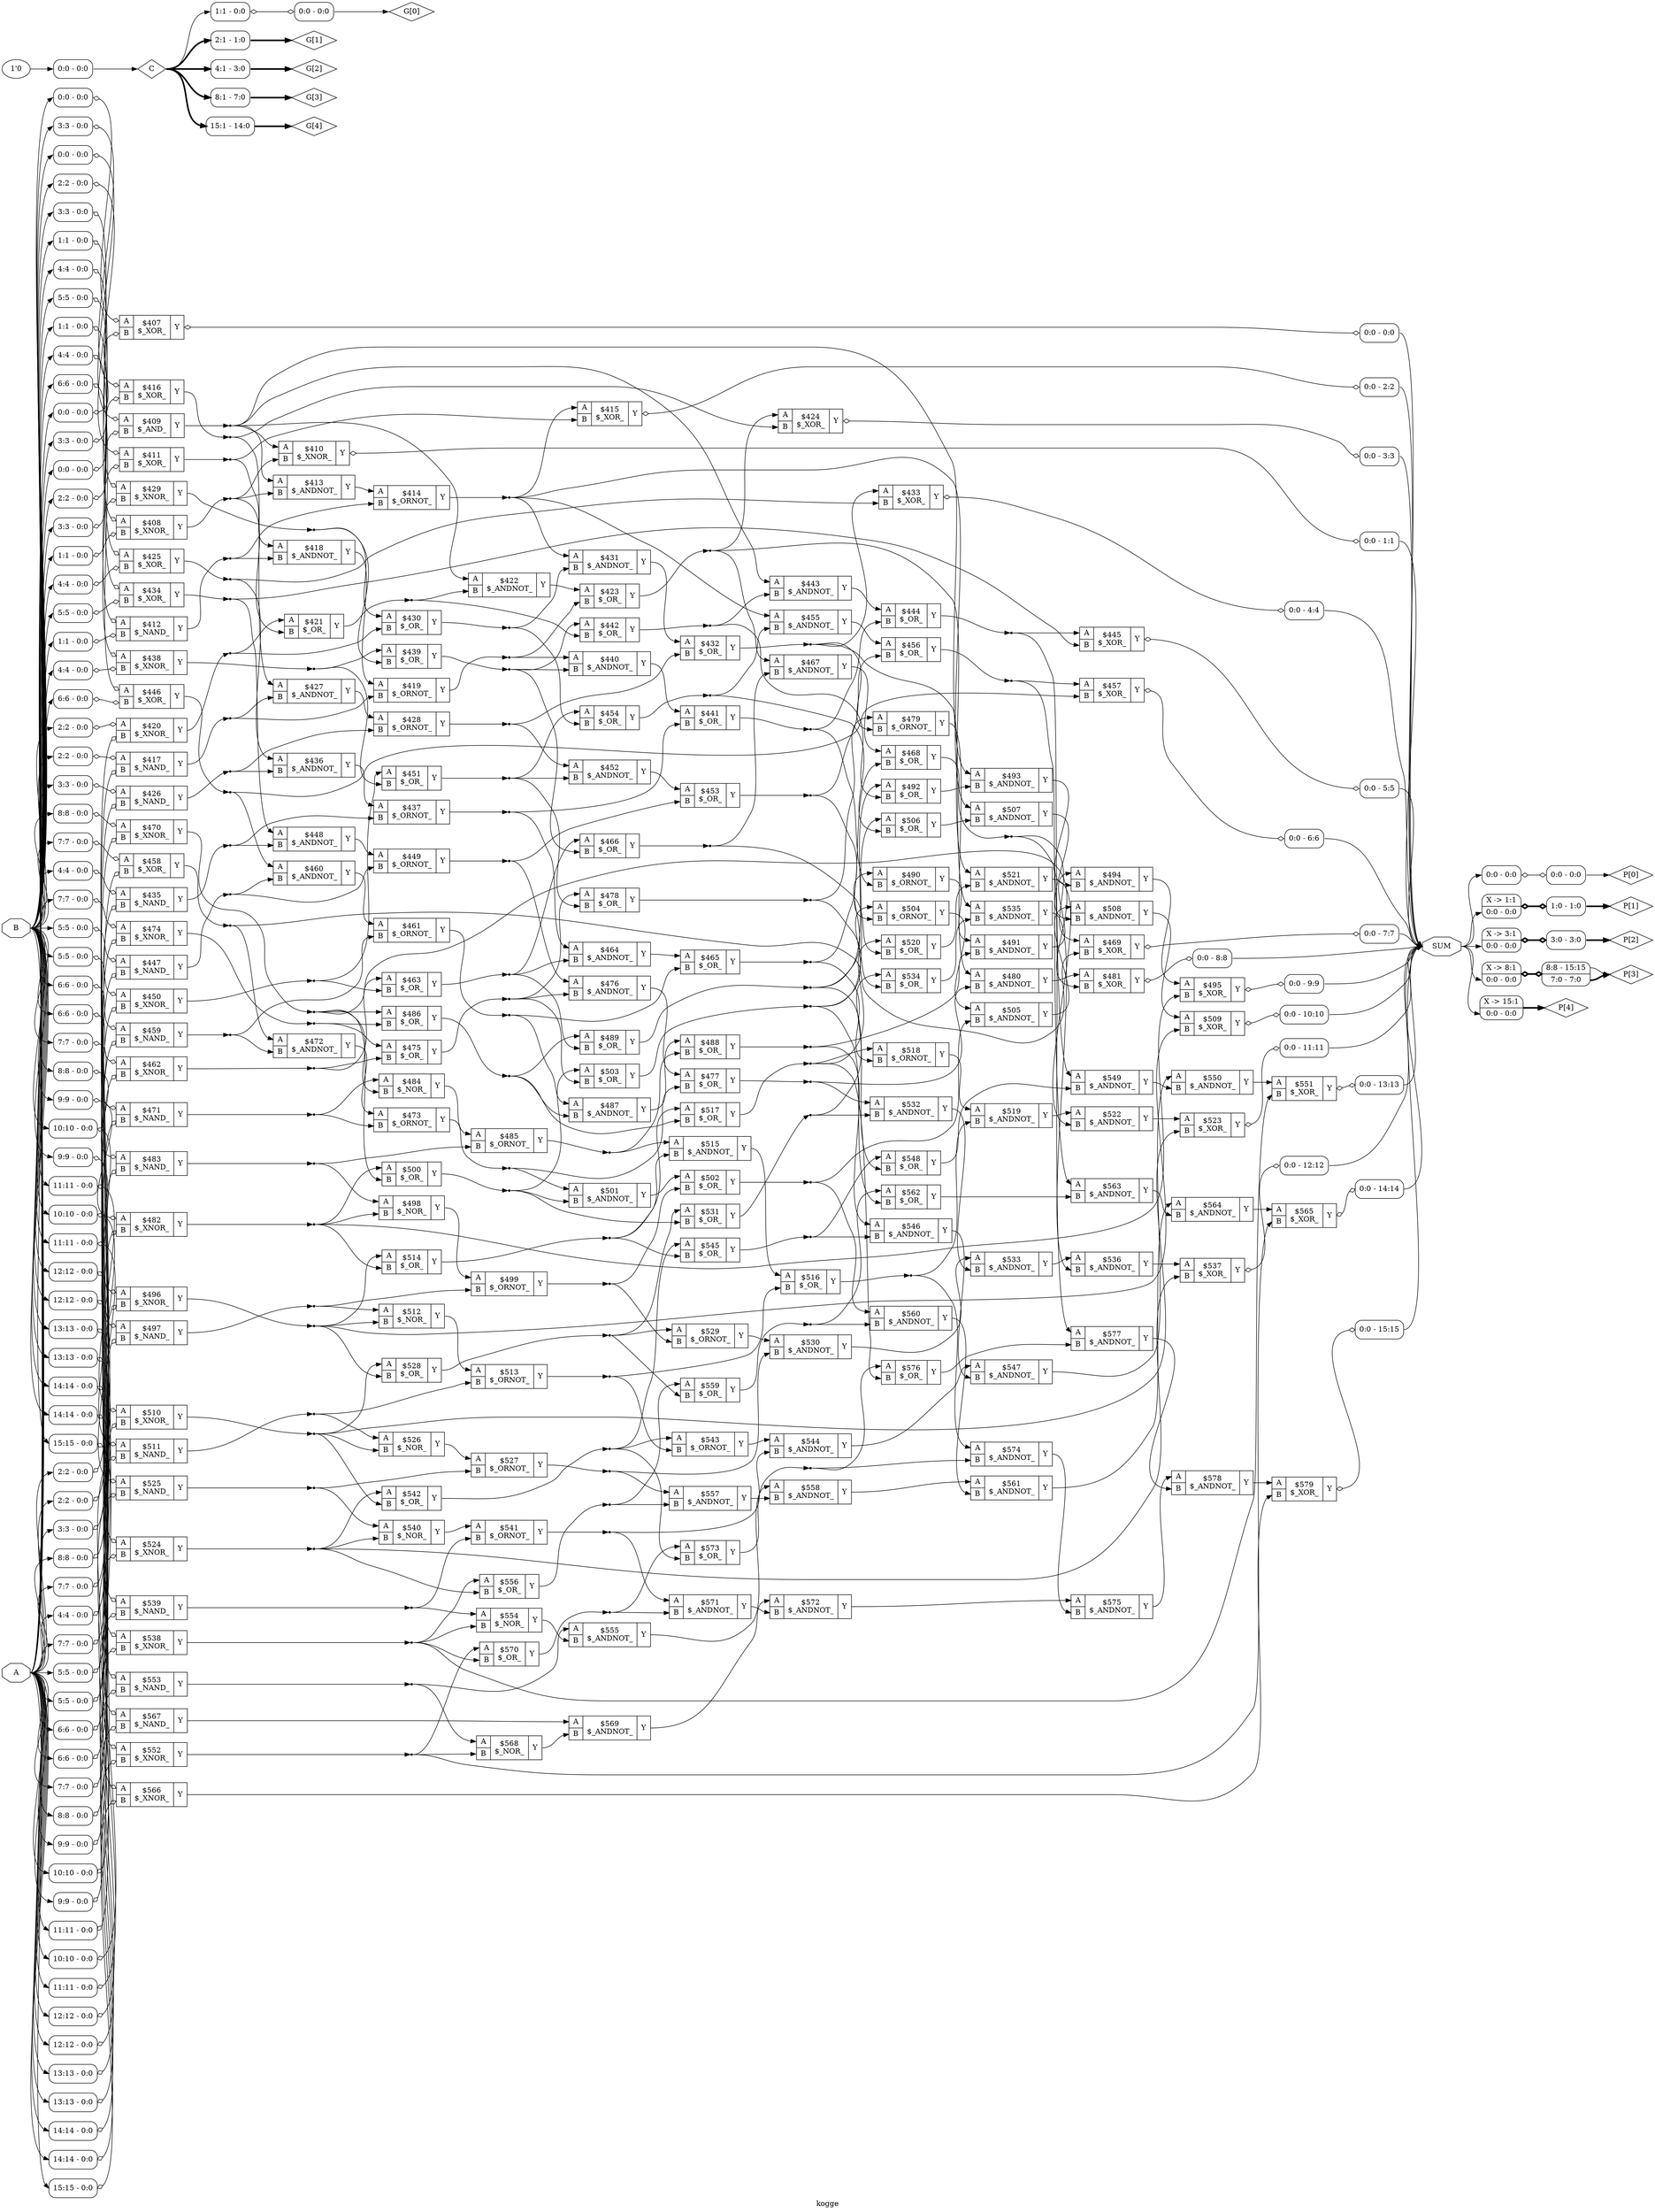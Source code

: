 digraph "kogge" {
label="kogge";
rankdir="LR";
remincross=true;
n158 [ shape=octagon, label="A", color="black", fontcolor="black" ];
n159 [ shape=octagon, label="B", color="black", fontcolor="black" ];
n160 [ shape=diamond, label="C", color="black", fontcolor="black" ];
n161 [ shape=diamond, label="G[0]", color="black", fontcolor="black" ];
n162 [ shape=diamond, label="G[1]", color="black", fontcolor="black" ];
n163 [ shape=diamond, label="G[2]", color="black", fontcolor="black" ];
n164 [ shape=diamond, label="G[3]", color="black", fontcolor="black" ];
n165 [ shape=diamond, label="G[4]", color="black", fontcolor="black" ];
n166 [ shape=diamond, label="P[0]", color="black", fontcolor="black" ];
n167 [ shape=diamond, label="P[1]", color="black", fontcolor="black" ];
n168 [ shape=diamond, label="P[2]", color="black", fontcolor="black" ];
n169 [ shape=diamond, label="P[3]", color="black", fontcolor="black" ];
n170 [ shape=diamond, label="P[4]", color="black", fontcolor="black" ];
n171 [ shape=octagon, label="SUM", color="black", fontcolor="black" ];
c173 [ shape=record, label="{{<p158> A|<p159> B}|$407\n$_XOR_|{<p172> Y}}",  ];
x0 [ shape=record, style=rounded, label="<s0> 0:0 - 0:0 ", color="black", fontcolor="black" ];
x0:e -> c173:p158:w [arrowhead=odiamond, arrowtail=odiamond, dir=both, color="black", fontcolor="black", label=""];
x1 [ shape=record, style=rounded, label="<s0> 0:0 - 0:0 ", color="black", fontcolor="black" ];
x1:e -> c173:p159:w [arrowhead=odiamond, arrowtail=odiamond, dir=both, color="black", fontcolor="black", label=""];
x2 [ shape=record, style=rounded, label="<s0> 0:0 - 0:0 ", color="black", fontcolor="black" ];
c173:p172:e -> x2:w [arrowhead=odiamond, arrowtail=odiamond, dir=both, color="black", fontcolor="black", label=""];
c174 [ shape=record, label="{{<p158> A|<p159> B}|$408\n$_XNOR_|{<p172> Y}}",  ];
x3 [ shape=record, style=rounded, label="<s0> 1:1 - 0:0 ", color="black", fontcolor="black" ];
x3:e -> c174:p158:w [arrowhead=odiamond, arrowtail=odiamond, dir=both, color="black", fontcolor="black", label=""];
x4 [ shape=record, style=rounded, label="<s0> 1:1 - 0:0 ", color="black", fontcolor="black" ];
x4:e -> c174:p159:w [arrowhead=odiamond, arrowtail=odiamond, dir=both, color="black", fontcolor="black", label=""];
c175 [ shape=record, label="{{<p158> A|<p159> B}|$409\n$_AND_|{<p172> Y}}",  ];
x5 [ shape=record, style=rounded, label="<s0> 0:0 - 0:0 ", color="black", fontcolor="black" ];
x5:e -> c175:p158:w [arrowhead=odiamond, arrowtail=odiamond, dir=both, color="black", fontcolor="black", label=""];
x6 [ shape=record, style=rounded, label="<s0> 0:0 - 0:0 ", color="black", fontcolor="black" ];
x6:e -> c175:p159:w [arrowhead=odiamond, arrowtail=odiamond, dir=both, color="black", fontcolor="black", label=""];
c176 [ shape=record, label="{{<p158> A|<p159> B}|$410\n$_XNOR_|{<p172> Y}}",  ];
x7 [ shape=record, style=rounded, label="<s0> 0:0 - 1:1 ", color="black", fontcolor="black" ];
c176:p172:e -> x7:w [arrowhead=odiamond, arrowtail=odiamond, dir=both, color="black", fontcolor="black", label=""];
c177 [ shape=record, label="{{<p158> A|<p159> B}|$411\n$_XOR_|{<p172> Y}}",  ];
x8 [ shape=record, style=rounded, label="<s0> 2:2 - 0:0 ", color="black", fontcolor="black" ];
x8:e -> c177:p158:w [arrowhead=odiamond, arrowtail=odiamond, dir=both, color="black", fontcolor="black", label=""];
x9 [ shape=record, style=rounded, label="<s0> 2:2 - 0:0 ", color="black", fontcolor="black" ];
x9:e -> c177:p159:w [arrowhead=odiamond, arrowtail=odiamond, dir=both, color="black", fontcolor="black", label=""];
c178 [ shape=record, label="{{<p158> A|<p159> B}|$412\n$_NAND_|{<p172> Y}}",  ];
x10 [ shape=record, style=rounded, label="<s0> 1:1 - 0:0 ", color="black", fontcolor="black" ];
x10:e -> c178:p158:w [arrowhead=odiamond, arrowtail=odiamond, dir=both, color="black", fontcolor="black", label=""];
x11 [ shape=record, style=rounded, label="<s0> 1:1 - 0:0 ", color="black", fontcolor="black" ];
x11:e -> c178:p159:w [arrowhead=odiamond, arrowtail=odiamond, dir=both, color="black", fontcolor="black", label=""];
c179 [ shape=record, label="{{<p158> A|<p159> B}|$413\n$_ANDNOT_|{<p172> Y}}",  ];
c180 [ shape=record, label="{{<p158> A|<p159> B}|$414\n$_ORNOT_|{<p172> Y}}",  ];
c181 [ shape=record, label="{{<p158> A|<p159> B}|$415\n$_XOR_|{<p172> Y}}",  ];
x12 [ shape=record, style=rounded, label="<s0> 0:0 - 2:2 ", color="black", fontcolor="black" ];
c181:p172:e -> x12:w [arrowhead=odiamond, arrowtail=odiamond, dir=both, color="black", fontcolor="black", label=""];
c182 [ shape=record, label="{{<p158> A|<p159> B}|$416\n$_XOR_|{<p172> Y}}",  ];
x13 [ shape=record, style=rounded, label="<s0> 3:3 - 0:0 ", color="black", fontcolor="black" ];
x13:e -> c182:p158:w [arrowhead=odiamond, arrowtail=odiamond, dir=both, color="black", fontcolor="black", label=""];
x14 [ shape=record, style=rounded, label="<s0> 3:3 - 0:0 ", color="black", fontcolor="black" ];
x14:e -> c182:p159:w [arrowhead=odiamond, arrowtail=odiamond, dir=both, color="black", fontcolor="black", label=""];
c183 [ shape=record, label="{{<p158> A|<p159> B}|$417\n$_NAND_|{<p172> Y}}",  ];
x15 [ shape=record, style=rounded, label="<s0> 2:2 - 0:0 ", color="black", fontcolor="black" ];
x15:e -> c183:p158:w [arrowhead=odiamond, arrowtail=odiamond, dir=both, color="black", fontcolor="black", label=""];
x16 [ shape=record, style=rounded, label="<s0> 2:2 - 0:0 ", color="black", fontcolor="black" ];
x16:e -> c183:p159:w [arrowhead=odiamond, arrowtail=odiamond, dir=both, color="black", fontcolor="black", label=""];
c184 [ shape=record, label="{{<p158> A|<p159> B}|$418\n$_ANDNOT_|{<p172> Y}}",  ];
c185 [ shape=record, label="{{<p158> A|<p159> B}|$419\n$_ORNOT_|{<p172> Y}}",  ];
c186 [ shape=record, label="{{<p158> A|<p159> B}|$420\n$_XNOR_|{<p172> Y}}",  ];
x17 [ shape=record, style=rounded, label="<s0> 2:2 - 0:0 ", color="black", fontcolor="black" ];
x17:e -> c186:p158:w [arrowhead=odiamond, arrowtail=odiamond, dir=both, color="black", fontcolor="black", label=""];
x18 [ shape=record, style=rounded, label="<s0> 2:2 - 0:0 ", color="black", fontcolor="black" ];
x18:e -> c186:p159:w [arrowhead=odiamond, arrowtail=odiamond, dir=both, color="black", fontcolor="black", label=""];
c187 [ shape=record, label="{{<p158> A|<p159> B}|$421\n$_OR_|{<p172> Y}}",  ];
c188 [ shape=record, label="{{<p158> A|<p159> B}|$422\n$_ANDNOT_|{<p172> Y}}",  ];
c189 [ shape=record, label="{{<p158> A|<p159> B}|$423\n$_OR_|{<p172> Y}}",  ];
c190 [ shape=record, label="{{<p158> A|<p159> B}|$424\n$_XOR_|{<p172> Y}}",  ];
x19 [ shape=record, style=rounded, label="<s0> 0:0 - 3:3 ", color="black", fontcolor="black" ];
c190:p172:e -> x19:w [arrowhead=odiamond, arrowtail=odiamond, dir=both, color="black", fontcolor="black", label=""];
c191 [ shape=record, label="{{<p158> A|<p159> B}|$425\n$_XOR_|{<p172> Y}}",  ];
x20 [ shape=record, style=rounded, label="<s0> 4:4 - 0:0 ", color="black", fontcolor="black" ];
x20:e -> c191:p158:w [arrowhead=odiamond, arrowtail=odiamond, dir=both, color="black", fontcolor="black", label=""];
x21 [ shape=record, style=rounded, label="<s0> 4:4 - 0:0 ", color="black", fontcolor="black" ];
x21:e -> c191:p159:w [arrowhead=odiamond, arrowtail=odiamond, dir=both, color="black", fontcolor="black", label=""];
c192 [ shape=record, label="{{<p158> A|<p159> B}|$426\n$_NAND_|{<p172> Y}}",  ];
x22 [ shape=record, style=rounded, label="<s0> 3:3 - 0:0 ", color="black", fontcolor="black" ];
x22:e -> c192:p158:w [arrowhead=odiamond, arrowtail=odiamond, dir=both, color="black", fontcolor="black", label=""];
x23 [ shape=record, style=rounded, label="<s0> 3:3 - 0:0 ", color="black", fontcolor="black" ];
x23:e -> c192:p159:w [arrowhead=odiamond, arrowtail=odiamond, dir=both, color="black", fontcolor="black", label=""];
c193 [ shape=record, label="{{<p158> A|<p159> B}|$427\n$_ANDNOT_|{<p172> Y}}",  ];
c194 [ shape=record, label="{{<p158> A|<p159> B}|$428\n$_ORNOT_|{<p172> Y}}",  ];
c195 [ shape=record, label="{{<p158> A|<p159> B}|$429\n$_XNOR_|{<p172> Y}}",  ];
x24 [ shape=record, style=rounded, label="<s0> 3:3 - 0:0 ", color="black", fontcolor="black" ];
x24:e -> c195:p158:w [arrowhead=odiamond, arrowtail=odiamond, dir=both, color="black", fontcolor="black", label=""];
x25 [ shape=record, style=rounded, label="<s0> 3:3 - 0:0 ", color="black", fontcolor="black" ];
x25:e -> c195:p159:w [arrowhead=odiamond, arrowtail=odiamond, dir=both, color="black", fontcolor="black", label=""];
c196 [ shape=record, label="{{<p158> A|<p159> B}|$430\n$_OR_|{<p172> Y}}",  ];
c197 [ shape=record, label="{{<p158> A|<p159> B}|$431\n$_ANDNOT_|{<p172> Y}}",  ];
c198 [ shape=record, label="{{<p158> A|<p159> B}|$432\n$_OR_|{<p172> Y}}",  ];
c199 [ shape=record, label="{{<p158> A|<p159> B}|$433\n$_XOR_|{<p172> Y}}",  ];
x26 [ shape=record, style=rounded, label="<s0> 0:0 - 4:4 ", color="black", fontcolor="black" ];
c199:p172:e -> x26:w [arrowhead=odiamond, arrowtail=odiamond, dir=both, color="black", fontcolor="black", label=""];
c200 [ shape=record, label="{{<p158> A|<p159> B}|$434\n$_XOR_|{<p172> Y}}",  ];
x27 [ shape=record, style=rounded, label="<s0> 5:5 - 0:0 ", color="black", fontcolor="black" ];
x27:e -> c200:p158:w [arrowhead=odiamond, arrowtail=odiamond, dir=both, color="black", fontcolor="black", label=""];
x28 [ shape=record, style=rounded, label="<s0> 5:5 - 0:0 ", color="black", fontcolor="black" ];
x28:e -> c200:p159:w [arrowhead=odiamond, arrowtail=odiamond, dir=both, color="black", fontcolor="black", label=""];
c201 [ shape=record, label="{{<p158> A|<p159> B}|$435\n$_NAND_|{<p172> Y}}",  ];
x29 [ shape=record, style=rounded, label="<s0> 4:4 - 0:0 ", color="black", fontcolor="black" ];
x29:e -> c201:p158:w [arrowhead=odiamond, arrowtail=odiamond, dir=both, color="black", fontcolor="black", label=""];
x30 [ shape=record, style=rounded, label="<s0> 4:4 - 0:0 ", color="black", fontcolor="black" ];
x30:e -> c201:p159:w [arrowhead=odiamond, arrowtail=odiamond, dir=both, color="black", fontcolor="black", label=""];
c202 [ shape=record, label="{{<p158> A|<p159> B}|$436\n$_ANDNOT_|{<p172> Y}}",  ];
c203 [ shape=record, label="{{<p158> A|<p159> B}|$437\n$_ORNOT_|{<p172> Y}}",  ];
c204 [ shape=record, label="{{<p158> A|<p159> B}|$438\n$_XNOR_|{<p172> Y}}",  ];
x31 [ shape=record, style=rounded, label="<s0> 4:4 - 0:0 ", color="black", fontcolor="black" ];
x31:e -> c204:p158:w [arrowhead=odiamond, arrowtail=odiamond, dir=both, color="black", fontcolor="black", label=""];
x32 [ shape=record, style=rounded, label="<s0> 4:4 - 0:0 ", color="black", fontcolor="black" ];
x32:e -> c204:p159:w [arrowhead=odiamond, arrowtail=odiamond, dir=both, color="black", fontcolor="black", label=""];
c205 [ shape=record, label="{{<p158> A|<p159> B}|$439\n$_OR_|{<p172> Y}}",  ];
c206 [ shape=record, label="{{<p158> A|<p159> B}|$440\n$_ANDNOT_|{<p172> Y}}",  ];
c207 [ shape=record, label="{{<p158> A|<p159> B}|$441\n$_OR_|{<p172> Y}}",  ];
c208 [ shape=record, label="{{<p158> A|<p159> B}|$442\n$_OR_|{<p172> Y}}",  ];
c209 [ shape=record, label="{{<p158> A|<p159> B}|$443\n$_ANDNOT_|{<p172> Y}}",  ];
c210 [ shape=record, label="{{<p158> A|<p159> B}|$444\n$_OR_|{<p172> Y}}",  ];
c211 [ shape=record, label="{{<p158> A|<p159> B}|$445\n$_XOR_|{<p172> Y}}",  ];
x33 [ shape=record, style=rounded, label="<s0> 0:0 - 5:5 ", color="black", fontcolor="black" ];
c211:p172:e -> x33:w [arrowhead=odiamond, arrowtail=odiamond, dir=both, color="black", fontcolor="black", label=""];
c212 [ shape=record, label="{{<p158> A|<p159> B}|$446\n$_XOR_|{<p172> Y}}",  ];
x34 [ shape=record, style=rounded, label="<s0> 6:6 - 0:0 ", color="black", fontcolor="black" ];
x34:e -> c212:p158:w [arrowhead=odiamond, arrowtail=odiamond, dir=both, color="black", fontcolor="black", label=""];
x35 [ shape=record, style=rounded, label="<s0> 6:6 - 0:0 ", color="black", fontcolor="black" ];
x35:e -> c212:p159:w [arrowhead=odiamond, arrowtail=odiamond, dir=both, color="black", fontcolor="black", label=""];
c213 [ shape=record, label="{{<p158> A|<p159> B}|$447\n$_NAND_|{<p172> Y}}",  ];
x36 [ shape=record, style=rounded, label="<s0> 5:5 - 0:0 ", color="black", fontcolor="black" ];
x36:e -> c213:p158:w [arrowhead=odiamond, arrowtail=odiamond, dir=both, color="black", fontcolor="black", label=""];
x37 [ shape=record, style=rounded, label="<s0> 5:5 - 0:0 ", color="black", fontcolor="black" ];
x37:e -> c213:p159:w [arrowhead=odiamond, arrowtail=odiamond, dir=both, color="black", fontcolor="black", label=""];
c214 [ shape=record, label="{{<p158> A|<p159> B}|$448\n$_ANDNOT_|{<p172> Y}}",  ];
c215 [ shape=record, label="{{<p158> A|<p159> B}|$449\n$_ORNOT_|{<p172> Y}}",  ];
c216 [ shape=record, label="{{<p158> A|<p159> B}|$450\n$_XNOR_|{<p172> Y}}",  ];
x38 [ shape=record, style=rounded, label="<s0> 5:5 - 0:0 ", color="black", fontcolor="black" ];
x38:e -> c216:p158:w [arrowhead=odiamond, arrowtail=odiamond, dir=both, color="black", fontcolor="black", label=""];
x39 [ shape=record, style=rounded, label="<s0> 5:5 - 0:0 ", color="black", fontcolor="black" ];
x39:e -> c216:p159:w [arrowhead=odiamond, arrowtail=odiamond, dir=both, color="black", fontcolor="black", label=""];
c217 [ shape=record, label="{{<p158> A|<p159> B}|$451\n$_OR_|{<p172> Y}}",  ];
c218 [ shape=record, label="{{<p158> A|<p159> B}|$452\n$_ANDNOT_|{<p172> Y}}",  ];
c219 [ shape=record, label="{{<p158> A|<p159> B}|$453\n$_OR_|{<p172> Y}}",  ];
c220 [ shape=record, label="{{<p158> A|<p159> B}|$454\n$_OR_|{<p172> Y}}",  ];
c221 [ shape=record, label="{{<p158> A|<p159> B}|$455\n$_ANDNOT_|{<p172> Y}}",  ];
c222 [ shape=record, label="{{<p158> A|<p159> B}|$456\n$_OR_|{<p172> Y}}",  ];
c223 [ shape=record, label="{{<p158> A|<p159> B}|$457\n$_XOR_|{<p172> Y}}",  ];
x40 [ shape=record, style=rounded, label="<s0> 0:0 - 6:6 ", color="black", fontcolor="black" ];
c223:p172:e -> x40:w [arrowhead=odiamond, arrowtail=odiamond, dir=both, color="black", fontcolor="black", label=""];
c224 [ shape=record, label="{{<p158> A|<p159> B}|$458\n$_XOR_|{<p172> Y}}",  ];
x41 [ shape=record, style=rounded, label="<s0> 7:7 - 0:0 ", color="black", fontcolor="black" ];
x41:e -> c224:p158:w [arrowhead=odiamond, arrowtail=odiamond, dir=both, color="black", fontcolor="black", label=""];
x42 [ shape=record, style=rounded, label="<s0> 7:7 - 0:0 ", color="black", fontcolor="black" ];
x42:e -> c224:p159:w [arrowhead=odiamond, arrowtail=odiamond, dir=both, color="black", fontcolor="black", label=""];
c225 [ shape=record, label="{{<p158> A|<p159> B}|$459\n$_NAND_|{<p172> Y}}",  ];
x43 [ shape=record, style=rounded, label="<s0> 6:6 - 0:0 ", color="black", fontcolor="black" ];
x43:e -> c225:p158:w [arrowhead=odiamond, arrowtail=odiamond, dir=both, color="black", fontcolor="black", label=""];
x44 [ shape=record, style=rounded, label="<s0> 6:6 - 0:0 ", color="black", fontcolor="black" ];
x44:e -> c225:p159:w [arrowhead=odiamond, arrowtail=odiamond, dir=both, color="black", fontcolor="black", label=""];
c226 [ shape=record, label="{{<p158> A|<p159> B}|$460\n$_ANDNOT_|{<p172> Y}}",  ];
c227 [ shape=record, label="{{<p158> A|<p159> B}|$461\n$_ORNOT_|{<p172> Y}}",  ];
c228 [ shape=record, label="{{<p158> A|<p159> B}|$462\n$_XNOR_|{<p172> Y}}",  ];
x45 [ shape=record, style=rounded, label="<s0> 6:6 - 0:0 ", color="black", fontcolor="black" ];
x45:e -> c228:p158:w [arrowhead=odiamond, arrowtail=odiamond, dir=both, color="black", fontcolor="black", label=""];
x46 [ shape=record, style=rounded, label="<s0> 6:6 - 0:0 ", color="black", fontcolor="black" ];
x46:e -> c228:p159:w [arrowhead=odiamond, arrowtail=odiamond, dir=both, color="black", fontcolor="black", label=""];
c229 [ shape=record, label="{{<p158> A|<p159> B}|$463\n$_OR_|{<p172> Y}}",  ];
c230 [ shape=record, label="{{<p158> A|<p159> B}|$464\n$_ANDNOT_|{<p172> Y}}",  ];
c231 [ shape=record, label="{{<p158> A|<p159> B}|$465\n$_OR_|{<p172> Y}}",  ];
c232 [ shape=record, label="{{<p158> A|<p159> B}|$466\n$_OR_|{<p172> Y}}",  ];
c233 [ shape=record, label="{{<p158> A|<p159> B}|$467\n$_ANDNOT_|{<p172> Y}}",  ];
c234 [ shape=record, label="{{<p158> A|<p159> B}|$468\n$_OR_|{<p172> Y}}",  ];
c235 [ shape=record, label="{{<p158> A|<p159> B}|$469\n$_XOR_|{<p172> Y}}",  ];
x47 [ shape=record, style=rounded, label="<s0> 0:0 - 7:7 ", color="black", fontcolor="black" ];
c235:p172:e -> x47:w [arrowhead=odiamond, arrowtail=odiamond, dir=both, color="black", fontcolor="black", label=""];
c236 [ shape=record, label="{{<p158> A|<p159> B}|$470\n$_XNOR_|{<p172> Y}}",  ];
x48 [ shape=record, style=rounded, label="<s0> 8:8 - 0:0 ", color="black", fontcolor="black" ];
x48:e -> c236:p158:w [arrowhead=odiamond, arrowtail=odiamond, dir=both, color="black", fontcolor="black", label=""];
x49 [ shape=record, style=rounded, label="<s0> 8:8 - 0:0 ", color="black", fontcolor="black" ];
x49:e -> c236:p159:w [arrowhead=odiamond, arrowtail=odiamond, dir=both, color="black", fontcolor="black", label=""];
c237 [ shape=record, label="{{<p158> A|<p159> B}|$471\n$_NAND_|{<p172> Y}}",  ];
x50 [ shape=record, style=rounded, label="<s0> 7:7 - 0:0 ", color="black", fontcolor="black" ];
x50:e -> c237:p158:w [arrowhead=odiamond, arrowtail=odiamond, dir=both, color="black", fontcolor="black", label=""];
x51 [ shape=record, style=rounded, label="<s0> 7:7 - 0:0 ", color="black", fontcolor="black" ];
x51:e -> c237:p159:w [arrowhead=odiamond, arrowtail=odiamond, dir=both, color="black", fontcolor="black", label=""];
c238 [ shape=record, label="{{<p158> A|<p159> B}|$472\n$_ANDNOT_|{<p172> Y}}",  ];
c239 [ shape=record, label="{{<p158> A|<p159> B}|$473\n$_ORNOT_|{<p172> Y}}",  ];
c240 [ shape=record, label="{{<p158> A|<p159> B}|$474\n$_XNOR_|{<p172> Y}}",  ];
x52 [ shape=record, style=rounded, label="<s0> 7:7 - 0:0 ", color="black", fontcolor="black" ];
x52:e -> c240:p158:w [arrowhead=odiamond, arrowtail=odiamond, dir=both, color="black", fontcolor="black", label=""];
x53 [ shape=record, style=rounded, label="<s0> 7:7 - 0:0 ", color="black", fontcolor="black" ];
x53:e -> c240:p159:w [arrowhead=odiamond, arrowtail=odiamond, dir=both, color="black", fontcolor="black", label=""];
c241 [ shape=record, label="{{<p158> A|<p159> B}|$475\n$_OR_|{<p172> Y}}",  ];
c242 [ shape=record, label="{{<p158> A|<p159> B}|$476\n$_ANDNOT_|{<p172> Y}}",  ];
c243 [ shape=record, label="{{<p158> A|<p159> B}|$477\n$_OR_|{<p172> Y}}",  ];
c244 [ shape=record, label="{{<p158> A|<p159> B}|$478\n$_OR_|{<p172> Y}}",  ];
c245 [ shape=record, label="{{<p158> A|<p159> B}|$479\n$_ORNOT_|{<p172> Y}}",  ];
c246 [ shape=record, label="{{<p158> A|<p159> B}|$480\n$_ANDNOT_|{<p172> Y}}",  ];
c247 [ shape=record, label="{{<p158> A|<p159> B}|$481\n$_XOR_|{<p172> Y}}",  ];
x54 [ shape=record, style=rounded, label="<s0> 0:0 - 8:8 ", color="black", fontcolor="black" ];
c247:p172:e -> x54:w [arrowhead=odiamond, arrowtail=odiamond, dir=both, color="black", fontcolor="black", label=""];
c248 [ shape=record, label="{{<p158> A|<p159> B}|$482\n$_XNOR_|{<p172> Y}}",  ];
x55 [ shape=record, style=rounded, label="<s0> 9:9 - 0:0 ", color="black", fontcolor="black" ];
x55:e -> c248:p158:w [arrowhead=odiamond, arrowtail=odiamond, dir=both, color="black", fontcolor="black", label=""];
x56 [ shape=record, style=rounded, label="<s0> 9:9 - 0:0 ", color="black", fontcolor="black" ];
x56:e -> c248:p159:w [arrowhead=odiamond, arrowtail=odiamond, dir=both, color="black", fontcolor="black", label=""];
c249 [ shape=record, label="{{<p158> A|<p159> B}|$483\n$_NAND_|{<p172> Y}}",  ];
x57 [ shape=record, style=rounded, label="<s0> 8:8 - 0:0 ", color="black", fontcolor="black" ];
x57:e -> c249:p158:w [arrowhead=odiamond, arrowtail=odiamond, dir=both, color="black", fontcolor="black", label=""];
x58 [ shape=record, style=rounded, label="<s0> 8:8 - 0:0 ", color="black", fontcolor="black" ];
x58:e -> c249:p159:w [arrowhead=odiamond, arrowtail=odiamond, dir=both, color="black", fontcolor="black", label=""];
c250 [ shape=record, label="{{<p158> A|<p159> B}|$484\n$_NOR_|{<p172> Y}}",  ];
c251 [ shape=record, label="{{<p158> A|<p159> B}|$485\n$_ORNOT_|{<p172> Y}}",  ];
c252 [ shape=record, label="{{<p158> A|<p159> B}|$486\n$_OR_|{<p172> Y}}",  ];
c253 [ shape=record, label="{{<p158> A|<p159> B}|$487\n$_ANDNOT_|{<p172> Y}}",  ];
c254 [ shape=record, label="{{<p158> A|<p159> B}|$488\n$_OR_|{<p172> Y}}",  ];
c255 [ shape=record, label="{{<p158> A|<p159> B}|$489\n$_OR_|{<p172> Y}}",  ];
c256 [ shape=record, label="{{<p158> A|<p159> B}|$490\n$_ORNOT_|{<p172> Y}}",  ];
c257 [ shape=record, label="{{<p158> A|<p159> B}|$491\n$_ANDNOT_|{<p172> Y}}",  ];
c258 [ shape=record, label="{{<p158> A|<p159> B}|$492\n$_OR_|{<p172> Y}}",  ];
c259 [ shape=record, label="{{<p158> A|<p159> B}|$493\n$_ANDNOT_|{<p172> Y}}",  ];
c260 [ shape=record, label="{{<p158> A|<p159> B}|$494\n$_ANDNOT_|{<p172> Y}}",  ];
c261 [ shape=record, label="{{<p158> A|<p159> B}|$495\n$_XOR_|{<p172> Y}}",  ];
x59 [ shape=record, style=rounded, label="<s0> 0:0 - 9:9 ", color="black", fontcolor="black" ];
c261:p172:e -> x59:w [arrowhead=odiamond, arrowtail=odiamond, dir=both, color="black", fontcolor="black", label=""];
c262 [ shape=record, label="{{<p158> A|<p159> B}|$496\n$_XNOR_|{<p172> Y}}",  ];
x60 [ shape=record, style=rounded, label="<s0> 10:10 - 0:0 ", color="black", fontcolor="black" ];
x60:e -> c262:p158:w [arrowhead=odiamond, arrowtail=odiamond, dir=both, color="black", fontcolor="black", label=""];
x61 [ shape=record, style=rounded, label="<s0> 10:10 - 0:0 ", color="black", fontcolor="black" ];
x61:e -> c262:p159:w [arrowhead=odiamond, arrowtail=odiamond, dir=both, color="black", fontcolor="black", label=""];
c263 [ shape=record, label="{{<p158> A|<p159> B}|$497\n$_NAND_|{<p172> Y}}",  ];
x62 [ shape=record, style=rounded, label="<s0> 9:9 - 0:0 ", color="black", fontcolor="black" ];
x62:e -> c263:p158:w [arrowhead=odiamond, arrowtail=odiamond, dir=both, color="black", fontcolor="black", label=""];
x63 [ shape=record, style=rounded, label="<s0> 9:9 - 0:0 ", color="black", fontcolor="black" ];
x63:e -> c263:p159:w [arrowhead=odiamond, arrowtail=odiamond, dir=both, color="black", fontcolor="black", label=""];
c264 [ shape=record, label="{{<p158> A|<p159> B}|$498\n$_NOR_|{<p172> Y}}",  ];
c265 [ shape=record, label="{{<p158> A|<p159> B}|$499\n$_ORNOT_|{<p172> Y}}",  ];
c266 [ shape=record, label="{{<p158> A|<p159> B}|$500\n$_OR_|{<p172> Y}}",  ];
c267 [ shape=record, label="{{<p158> A|<p159> B}|$501\n$_ANDNOT_|{<p172> Y}}",  ];
c268 [ shape=record, label="{{<p158> A|<p159> B}|$502\n$_OR_|{<p172> Y}}",  ];
c269 [ shape=record, label="{{<p158> A|<p159> B}|$503\n$_OR_|{<p172> Y}}",  ];
c270 [ shape=record, label="{{<p158> A|<p159> B}|$504\n$_ORNOT_|{<p172> Y}}",  ];
c271 [ shape=record, label="{{<p158> A|<p159> B}|$505\n$_ANDNOT_|{<p172> Y}}",  ];
c272 [ shape=record, label="{{<p158> A|<p159> B}|$506\n$_OR_|{<p172> Y}}",  ];
c273 [ shape=record, label="{{<p158> A|<p159> B}|$507\n$_ANDNOT_|{<p172> Y}}",  ];
c274 [ shape=record, label="{{<p158> A|<p159> B}|$508\n$_ANDNOT_|{<p172> Y}}",  ];
c275 [ shape=record, label="{{<p158> A|<p159> B}|$509\n$_XOR_|{<p172> Y}}",  ];
x64 [ shape=record, style=rounded, label="<s0> 0:0 - 10:10 ", color="black", fontcolor="black" ];
c275:p172:e -> x64:w [arrowhead=odiamond, arrowtail=odiamond, dir=both, color="black", fontcolor="black", label=""];
c276 [ shape=record, label="{{<p158> A|<p159> B}|$510\n$_XNOR_|{<p172> Y}}",  ];
x65 [ shape=record, style=rounded, label="<s0> 11:11 - 0:0 ", color="black", fontcolor="black" ];
x65:e -> c276:p158:w [arrowhead=odiamond, arrowtail=odiamond, dir=both, color="black", fontcolor="black", label=""];
x66 [ shape=record, style=rounded, label="<s0> 11:11 - 0:0 ", color="black", fontcolor="black" ];
x66:e -> c276:p159:w [arrowhead=odiamond, arrowtail=odiamond, dir=both, color="black", fontcolor="black", label=""];
c277 [ shape=record, label="{{<p158> A|<p159> B}|$511\n$_NAND_|{<p172> Y}}",  ];
x67 [ shape=record, style=rounded, label="<s0> 10:10 - 0:0 ", color="black", fontcolor="black" ];
x67:e -> c277:p158:w [arrowhead=odiamond, arrowtail=odiamond, dir=both, color="black", fontcolor="black", label=""];
x68 [ shape=record, style=rounded, label="<s0> 10:10 - 0:0 ", color="black", fontcolor="black" ];
x68:e -> c277:p159:w [arrowhead=odiamond, arrowtail=odiamond, dir=both, color="black", fontcolor="black", label=""];
c278 [ shape=record, label="{{<p158> A|<p159> B}|$512\n$_NOR_|{<p172> Y}}",  ];
c279 [ shape=record, label="{{<p158> A|<p159> B}|$513\n$_ORNOT_|{<p172> Y}}",  ];
c280 [ shape=record, label="{{<p158> A|<p159> B}|$514\n$_OR_|{<p172> Y}}",  ];
c281 [ shape=record, label="{{<p158> A|<p159> B}|$515\n$_ANDNOT_|{<p172> Y}}",  ];
c282 [ shape=record, label="{{<p158> A|<p159> B}|$516\n$_OR_|{<p172> Y}}",  ];
c283 [ shape=record, label="{{<p158> A|<p159> B}|$517\n$_OR_|{<p172> Y}}",  ];
c284 [ shape=record, label="{{<p158> A|<p159> B}|$518\n$_ORNOT_|{<p172> Y}}",  ];
c285 [ shape=record, label="{{<p158> A|<p159> B}|$519\n$_ANDNOT_|{<p172> Y}}",  ];
c286 [ shape=record, label="{{<p158> A|<p159> B}|$520\n$_OR_|{<p172> Y}}",  ];
c287 [ shape=record, label="{{<p158> A|<p159> B}|$521\n$_ANDNOT_|{<p172> Y}}",  ];
c288 [ shape=record, label="{{<p158> A|<p159> B}|$522\n$_ANDNOT_|{<p172> Y}}",  ];
c289 [ shape=record, label="{{<p158> A|<p159> B}|$523\n$_XOR_|{<p172> Y}}",  ];
x69 [ shape=record, style=rounded, label="<s0> 0:0 - 11:11 ", color="black", fontcolor="black" ];
c289:p172:e -> x69:w [arrowhead=odiamond, arrowtail=odiamond, dir=both, color="black", fontcolor="black", label=""];
c290 [ shape=record, label="{{<p158> A|<p159> B}|$524\n$_XNOR_|{<p172> Y}}",  ];
x70 [ shape=record, style=rounded, label="<s0> 12:12 - 0:0 ", color="black", fontcolor="black" ];
x70:e -> c290:p158:w [arrowhead=odiamond, arrowtail=odiamond, dir=both, color="black", fontcolor="black", label=""];
x71 [ shape=record, style=rounded, label="<s0> 12:12 - 0:0 ", color="black", fontcolor="black" ];
x71:e -> c290:p159:w [arrowhead=odiamond, arrowtail=odiamond, dir=both, color="black", fontcolor="black", label=""];
c291 [ shape=record, label="{{<p158> A|<p159> B}|$525\n$_NAND_|{<p172> Y}}",  ];
x72 [ shape=record, style=rounded, label="<s0> 11:11 - 0:0 ", color="black", fontcolor="black" ];
x72:e -> c291:p158:w [arrowhead=odiamond, arrowtail=odiamond, dir=both, color="black", fontcolor="black", label=""];
x73 [ shape=record, style=rounded, label="<s0> 11:11 - 0:0 ", color="black", fontcolor="black" ];
x73:e -> c291:p159:w [arrowhead=odiamond, arrowtail=odiamond, dir=both, color="black", fontcolor="black", label=""];
c292 [ shape=record, label="{{<p158> A|<p159> B}|$526\n$_NOR_|{<p172> Y}}",  ];
c293 [ shape=record, label="{{<p158> A|<p159> B}|$527\n$_ORNOT_|{<p172> Y}}",  ];
c294 [ shape=record, label="{{<p158> A|<p159> B}|$528\n$_OR_|{<p172> Y}}",  ];
c295 [ shape=record, label="{{<p158> A|<p159> B}|$529\n$_ORNOT_|{<p172> Y}}",  ];
c296 [ shape=record, label="{{<p158> A|<p159> B}|$530\n$_ANDNOT_|{<p172> Y}}",  ];
c297 [ shape=record, label="{{<p158> A|<p159> B}|$531\n$_OR_|{<p172> Y}}",  ];
c298 [ shape=record, label="{{<p158> A|<p159> B}|$532\n$_ANDNOT_|{<p172> Y}}",  ];
c299 [ shape=record, label="{{<p158> A|<p159> B}|$533\n$_ANDNOT_|{<p172> Y}}",  ];
c300 [ shape=record, label="{{<p158> A|<p159> B}|$534\n$_OR_|{<p172> Y}}",  ];
c301 [ shape=record, label="{{<p158> A|<p159> B}|$535\n$_ANDNOT_|{<p172> Y}}",  ];
c302 [ shape=record, label="{{<p158> A|<p159> B}|$536\n$_ANDNOT_|{<p172> Y}}",  ];
c303 [ shape=record, label="{{<p158> A|<p159> B}|$537\n$_XOR_|{<p172> Y}}",  ];
x74 [ shape=record, style=rounded, label="<s0> 0:0 - 12:12 ", color="black", fontcolor="black" ];
c303:p172:e -> x74:w [arrowhead=odiamond, arrowtail=odiamond, dir=both, color="black", fontcolor="black", label=""];
c304 [ shape=record, label="{{<p158> A|<p159> B}|$538\n$_XNOR_|{<p172> Y}}",  ];
x75 [ shape=record, style=rounded, label="<s0> 13:13 - 0:0 ", color="black", fontcolor="black" ];
x75:e -> c304:p158:w [arrowhead=odiamond, arrowtail=odiamond, dir=both, color="black", fontcolor="black", label=""];
x76 [ shape=record, style=rounded, label="<s0> 13:13 - 0:0 ", color="black", fontcolor="black" ];
x76:e -> c304:p159:w [arrowhead=odiamond, arrowtail=odiamond, dir=both, color="black", fontcolor="black", label=""];
c305 [ shape=record, label="{{<p158> A|<p159> B}|$539\n$_NAND_|{<p172> Y}}",  ];
x77 [ shape=record, style=rounded, label="<s0> 12:12 - 0:0 ", color="black", fontcolor="black" ];
x77:e -> c305:p158:w [arrowhead=odiamond, arrowtail=odiamond, dir=both, color="black", fontcolor="black", label=""];
x78 [ shape=record, style=rounded, label="<s0> 12:12 - 0:0 ", color="black", fontcolor="black" ];
x78:e -> c305:p159:w [arrowhead=odiamond, arrowtail=odiamond, dir=both, color="black", fontcolor="black", label=""];
c306 [ shape=record, label="{{<p158> A|<p159> B}|$540\n$_NOR_|{<p172> Y}}",  ];
c307 [ shape=record, label="{{<p158> A|<p159> B}|$541\n$_ORNOT_|{<p172> Y}}",  ];
c308 [ shape=record, label="{{<p158> A|<p159> B}|$542\n$_OR_|{<p172> Y}}",  ];
c309 [ shape=record, label="{{<p158> A|<p159> B}|$543\n$_ORNOT_|{<p172> Y}}",  ];
c310 [ shape=record, label="{{<p158> A|<p159> B}|$544\n$_ANDNOT_|{<p172> Y}}",  ];
c311 [ shape=record, label="{{<p158> A|<p159> B}|$545\n$_OR_|{<p172> Y}}",  ];
c312 [ shape=record, label="{{<p158> A|<p159> B}|$546\n$_ANDNOT_|{<p172> Y}}",  ];
c313 [ shape=record, label="{{<p158> A|<p159> B}|$547\n$_ANDNOT_|{<p172> Y}}",  ];
c314 [ shape=record, label="{{<p158> A|<p159> B}|$548\n$_OR_|{<p172> Y}}",  ];
c315 [ shape=record, label="{{<p158> A|<p159> B}|$549\n$_ANDNOT_|{<p172> Y}}",  ];
c316 [ shape=record, label="{{<p158> A|<p159> B}|$550\n$_ANDNOT_|{<p172> Y}}",  ];
c317 [ shape=record, label="{{<p158> A|<p159> B}|$551\n$_XOR_|{<p172> Y}}",  ];
x79 [ shape=record, style=rounded, label="<s0> 0:0 - 13:13 ", color="black", fontcolor="black" ];
c317:p172:e -> x79:w [arrowhead=odiamond, arrowtail=odiamond, dir=both, color="black", fontcolor="black", label=""];
c318 [ shape=record, label="{{<p158> A|<p159> B}|$552\n$_XNOR_|{<p172> Y}}",  ];
x80 [ shape=record, style=rounded, label="<s0> 14:14 - 0:0 ", color="black", fontcolor="black" ];
x80:e -> c318:p158:w [arrowhead=odiamond, arrowtail=odiamond, dir=both, color="black", fontcolor="black", label=""];
x81 [ shape=record, style=rounded, label="<s0> 14:14 - 0:0 ", color="black", fontcolor="black" ];
x81:e -> c318:p159:w [arrowhead=odiamond, arrowtail=odiamond, dir=both, color="black", fontcolor="black", label=""];
c319 [ shape=record, label="{{<p158> A|<p159> B}|$553\n$_NAND_|{<p172> Y}}",  ];
x82 [ shape=record, style=rounded, label="<s0> 13:13 - 0:0 ", color="black", fontcolor="black" ];
x82:e -> c319:p158:w [arrowhead=odiamond, arrowtail=odiamond, dir=both, color="black", fontcolor="black", label=""];
x83 [ shape=record, style=rounded, label="<s0> 13:13 - 0:0 ", color="black", fontcolor="black" ];
x83:e -> c319:p159:w [arrowhead=odiamond, arrowtail=odiamond, dir=both, color="black", fontcolor="black", label=""];
c320 [ shape=record, label="{{<p158> A|<p159> B}|$554\n$_NOR_|{<p172> Y}}",  ];
c321 [ shape=record, label="{{<p158> A|<p159> B}|$555\n$_ANDNOT_|{<p172> Y}}",  ];
c322 [ shape=record, label="{{<p158> A|<p159> B}|$556\n$_OR_|{<p172> Y}}",  ];
c323 [ shape=record, label="{{<p158> A|<p159> B}|$557\n$_ANDNOT_|{<p172> Y}}",  ];
c324 [ shape=record, label="{{<p158> A|<p159> B}|$558\n$_ANDNOT_|{<p172> Y}}",  ];
c325 [ shape=record, label="{{<p158> A|<p159> B}|$559\n$_OR_|{<p172> Y}}",  ];
c326 [ shape=record, label="{{<p158> A|<p159> B}|$560\n$_ANDNOT_|{<p172> Y}}",  ];
c327 [ shape=record, label="{{<p158> A|<p159> B}|$561\n$_ANDNOT_|{<p172> Y}}",  ];
c328 [ shape=record, label="{{<p158> A|<p159> B}|$562\n$_OR_|{<p172> Y}}",  ];
c329 [ shape=record, label="{{<p158> A|<p159> B}|$563\n$_ANDNOT_|{<p172> Y}}",  ];
c330 [ shape=record, label="{{<p158> A|<p159> B}|$564\n$_ANDNOT_|{<p172> Y}}",  ];
c331 [ shape=record, label="{{<p158> A|<p159> B}|$565\n$_XOR_|{<p172> Y}}",  ];
x84 [ shape=record, style=rounded, label="<s0> 0:0 - 14:14 ", color="black", fontcolor="black" ];
c331:p172:e -> x84:w [arrowhead=odiamond, arrowtail=odiamond, dir=both, color="black", fontcolor="black", label=""];
c332 [ shape=record, label="{{<p158> A|<p159> B}|$566\n$_XNOR_|{<p172> Y}}",  ];
x85 [ shape=record, style=rounded, label="<s0> 15:15 - 0:0 ", color="black", fontcolor="black" ];
x85:e -> c332:p158:w [arrowhead=odiamond, arrowtail=odiamond, dir=both, color="black", fontcolor="black", label=""];
x86 [ shape=record, style=rounded, label="<s0> 15:15 - 0:0 ", color="black", fontcolor="black" ];
x86:e -> c332:p159:w [arrowhead=odiamond, arrowtail=odiamond, dir=both, color="black", fontcolor="black", label=""];
c333 [ shape=record, label="{{<p158> A|<p159> B}|$567\n$_NAND_|{<p172> Y}}",  ];
x87 [ shape=record, style=rounded, label="<s0> 14:14 - 0:0 ", color="black", fontcolor="black" ];
x87:e -> c333:p158:w [arrowhead=odiamond, arrowtail=odiamond, dir=both, color="black", fontcolor="black", label=""];
x88 [ shape=record, style=rounded, label="<s0> 14:14 - 0:0 ", color="black", fontcolor="black" ];
x88:e -> c333:p159:w [arrowhead=odiamond, arrowtail=odiamond, dir=both, color="black", fontcolor="black", label=""];
c334 [ shape=record, label="{{<p158> A|<p159> B}|$568\n$_NOR_|{<p172> Y}}",  ];
c335 [ shape=record, label="{{<p158> A|<p159> B}|$569\n$_ANDNOT_|{<p172> Y}}",  ];
c336 [ shape=record, label="{{<p158> A|<p159> B}|$570\n$_OR_|{<p172> Y}}",  ];
c337 [ shape=record, label="{{<p158> A|<p159> B}|$571\n$_ANDNOT_|{<p172> Y}}",  ];
c338 [ shape=record, label="{{<p158> A|<p159> B}|$572\n$_ANDNOT_|{<p172> Y}}",  ];
c339 [ shape=record, label="{{<p158> A|<p159> B}|$573\n$_OR_|{<p172> Y}}",  ];
c340 [ shape=record, label="{{<p158> A|<p159> B}|$574\n$_ANDNOT_|{<p172> Y}}",  ];
c341 [ shape=record, label="{{<p158> A|<p159> B}|$575\n$_ANDNOT_|{<p172> Y}}",  ];
c342 [ shape=record, label="{{<p158> A|<p159> B}|$576\n$_OR_|{<p172> Y}}",  ];
c343 [ shape=record, label="{{<p158> A|<p159> B}|$577\n$_ANDNOT_|{<p172> Y}}",  ];
c344 [ shape=record, label="{{<p158> A|<p159> B}|$578\n$_ANDNOT_|{<p172> Y}}",  ];
c345 [ shape=record, label="{{<p158> A|<p159> B}|$579\n$_XOR_|{<p172> Y}}",  ];
x89 [ shape=record, style=rounded, label="<s0> 0:0 - 15:15 ", color="black", fontcolor="black" ];
c345:p172:e -> x89:w [arrowhead=odiamond, arrowtail=odiamond, dir=both, color="black", fontcolor="black", label=""];
v90 [ label="1'0" ];
x91 [ shape=record, style=rounded, label="<s0> 0:0 - 0:0 ", color="black", fontcolor="black" ];
x92 [ shape=record, style=rounded, label="<s0> 1:1 - 0:0 ", color="black", fontcolor="black" ];
x93 [ shape=record, style=rounded, label="<s0> 0:0 - 0:0 ", color="black", fontcolor="black" ];
x92:e -> x93:w [arrowhead=odiamond, arrowtail=odiamond, dir=both, color="black", fontcolor="black", label=""];
x94 [ shape=record, style=rounded, label="<s0> 2:1 - 1:0 ", color="black", fontcolor="black" ];
x95 [ shape=record, style=rounded, label="<s0> 4:1 - 3:0 ", color="black", fontcolor="black" ];
x96 [ shape=record, style=rounded, label="<s0> 8:1 - 7:0 ", color="black", fontcolor="black" ];
x97 [ shape=record, style=rounded, label="<s0> 15:1 - 14:0 ", color="black", fontcolor="black" ];
x98 [ shape=record, style=rounded, label="<s0> 0:0 - 0:0 ", color="black", fontcolor="black" ];
x99 [ shape=record, style=rounded, label="<s0> 0:0 - 0:0 ", color="black", fontcolor="black" ];
x98:e -> x99:w [arrowhead=odiamond, arrowtail=odiamond, dir=both, color="black", fontcolor="black", label=""];
x100 [ shape=record, style=rounded, label="X -&gt; 1:1 |<s0> 0:0 - 0:0 ", color="black", fontcolor="black" ];
x101 [ shape=record, style=rounded, label="<s0> 1:0 - 1:0 ", color="black", fontcolor="black" ];
x100:e -> x101:w [arrowhead=odiamond, arrowtail=odiamond, dir=both, color="black", fontcolor="black", style="setlinewidth(3)", label=""];
x102 [ shape=record, style=rounded, label="X -&gt; 3:1 |<s0> 0:0 - 0:0 ", color="black", fontcolor="black" ];
x103 [ shape=record, style=rounded, label="<s0> 3:0 - 3:0 ", color="black", fontcolor="black" ];
x102:e -> x103:w [arrowhead=odiamond, arrowtail=odiamond, dir=both, color="black", fontcolor="black", style="setlinewidth(3)", label=""];
x104 [ shape=record, style=rounded, label="X -&gt; 8:1 |<s0> 0:0 - 0:0 ", color="black", fontcolor="black" ];
x105 [ shape=record, style=rounded, label="<s1> 8:8 - 15:15 |<s0> 7:0 - 7:0 ", color="black", fontcolor="black" ];
x104:e -> x105:w [arrowhead=odiamond, arrowtail=odiamond, dir=both, color="black", fontcolor="black", style="setlinewidth(3)", label=""];
x106 [ shape=record, style=rounded, label="X -&gt; 15:1 |<s0> 0:0 - 0:0 ", color="black", fontcolor="black" ];
n1 [ shape=point ];
c224:p172:e -> n1:w [color="black", fontcolor="black", label=""];
n1:e -> c235:p159:w [color="black", fontcolor="black", label=""];
n1:e -> c238:p158:w [color="black", fontcolor="black", label=""];
c233:p172:e -> c234:p158:w [color="black", fontcolor="black", label=""];
c330:p172:e -> c331:p158:w [color="black", fontcolor="black", label=""];
c332:p172:e -> c345:p159:w [color="black", fontcolor="black", label=""];
c333:p172:e -> c335:p158:w [color="black", fontcolor="black", label=""];
c334:p172:e -> c335:p159:w [color="black", fontcolor="black", label=""];
c335:p172:e -> c338:p158:w [color="black", fontcolor="black", label=""];
n105 [ shape=point ];
c336:p172:e -> n105:w [color="black", fontcolor="black", label=""];
n105:e -> c337:p159:w [color="black", fontcolor="black", label=""];
n105:e -> c339:p158:w [color="black", fontcolor="black", label=""];
c337:p172:e -> c338:p159:w [color="black", fontcolor="black", label=""];
c338:p172:e -> c341:p158:w [color="black", fontcolor="black", label=""];
n108 [ shape=point ];
c339:p172:e -> n108:w [color="black", fontcolor="black", label=""];
n108:e -> c340:p159:w [color="black", fontcolor="black", label=""];
n108:e -> c342:p158:w [color="black", fontcolor="black", label=""];
c340:p172:e -> c341:p159:w [color="black", fontcolor="black", label=""];
n11 [ shape=point ];
c234:p172:e -> n11:w [color="black", fontcolor="black", label=""];
n11:e -> c235:p158:w [color="black", fontcolor="black", label=""];
n11:e -> c343:p158:w [color="black", fontcolor="black", label=""];
c341:p172:e -> c344:p158:w [color="black", fontcolor="black", label=""];
c342:p172:e -> c343:p159:w [color="black", fontcolor="black", label=""];
c343:p172:e -> c344:p159:w [color="black", fontcolor="black", label=""];
c344:p172:e -> c345:p158:w [color="black", fontcolor="black", label=""];
n114 [ shape=point ];
c174:p172:e -> n114:w [color="black", fontcolor="black", label=""];
n114:e -> c176:p159:w [color="black", fontcolor="black", label=""];
n114:e -> c179:p159:w [color="black", fontcolor="black", label=""];
n114:e -> c187:p159:w [color="black", fontcolor="black", label=""];
n115 [ shape=point ];
c175:p172:e -> n115:w [color="black", fontcolor="black", label=""];
n115:e -> c176:p158:w [color="black", fontcolor="black", label=""];
n115:e -> c179:p158:w [color="black", fontcolor="black", label=""];
n115:e -> c188:p158:w [color="black", fontcolor="black", label=""];
n115:e -> c209:p158:w [color="black", fontcolor="black", label=""];
n115:e -> c259:p158:w [color="black", fontcolor="black", label=""];
n116 [ shape=point ];
c177:p172:e -> n116:w [color="black", fontcolor="black", label=""];
n116:e -> c181:p159:w [color="black", fontcolor="black", label=""];
n116:e -> c184:p158:w [color="black", fontcolor="black", label=""];
n117 [ shape=point ];
c178:p172:e -> n117:w [color="black", fontcolor="black", label=""];
n117:e -> c180:p159:w [color="black", fontcolor="black", label=""];
n117:e -> c184:p159:w [color="black", fontcolor="black", label=""];
c179:p172:e -> c180:p158:w [color="black", fontcolor="black", label=""];
n119 [ shape=point ];
c180:p172:e -> n119:w [color="black", fontcolor="black", label=""];
n119:e -> c181:p158:w [color="black", fontcolor="black", label=""];
n119:e -> c197:p158:w [color="black", fontcolor="black", label=""];
n119:e -> c221:p158:w [color="black", fontcolor="black", label=""];
n119:e -> c273:p158:w [color="black", fontcolor="black", label=""];
n12 [ shape=point ];
c236:p172:e -> n12:w [color="black", fontcolor="black", label=""];
n12:e -> c247:p159:w [color="black", fontcolor="black", label=""];
n12:e -> c250:p159:w [color="black", fontcolor="black", label=""];
n12:e -> c252:p158:w [color="black", fontcolor="black", label=""];
n12:e -> c266:p159:w [color="black", fontcolor="black", label=""];
n120 [ shape=point ];
c182:p172:e -> n120:w [color="black", fontcolor="black", label=""];
n120:e -> c190:p159:w [color="black", fontcolor="black", label=""];
n120:e -> c193:p158:w [color="black", fontcolor="black", label=""];
n121 [ shape=point ];
c183:p172:e -> n121:w [color="black", fontcolor="black", label=""];
n121:e -> c185:p159:w [color="black", fontcolor="black", label=""];
n121:e -> c193:p159:w [color="black", fontcolor="black", label=""];
c184:p172:e -> c185:p158:w [color="black", fontcolor="black", label=""];
n123 [ shape=point ];
c185:p172:e -> n123:w [color="black", fontcolor="black", label=""];
n123:e -> c189:p159:w [color="black", fontcolor="black", label=""];
n123:e -> c206:p158:w [color="black", fontcolor="black", label=""];
n124 [ shape=point ];
c186:p172:e -> n124:w [color="black", fontcolor="black", label=""];
n124:e -> c187:p158:w [color="black", fontcolor="black", label=""];
n124:e -> c196:p159:w [color="black", fontcolor="black", label=""];
n125 [ shape=point ];
c187:p172:e -> n125:w [color="black", fontcolor="black", label=""];
n125:e -> c188:p159:w [color="black", fontcolor="black", label=""];
n125:e -> c208:p159:w [color="black", fontcolor="black", label=""];
c188:p172:e -> c189:p158:w [color="black", fontcolor="black", label=""];
n127 [ shape=point ];
c189:p172:e -> n127:w [color="black", fontcolor="black", label=""];
n127:e -> c190:p158:w [color="black", fontcolor="black", label=""];
n127:e -> c233:p158:w [color="black", fontcolor="black", label=""];
n127:e -> c287:p158:w [color="black", fontcolor="black", label=""];
n128 [ shape=point ];
c191:p172:e -> n128:w [color="black", fontcolor="black", label=""];
n128:e -> c199:p159:w [color="black", fontcolor="black", label=""];
n128:e -> c202:p158:w [color="black", fontcolor="black", label=""];
n129 [ shape=point ];
c192:p172:e -> n129:w [color="black", fontcolor="black", label=""];
n129:e -> c194:p159:w [color="black", fontcolor="black", label=""];
n129:e -> c202:p159:w [color="black", fontcolor="black", label=""];
n13 [ shape=point ];
c237:p172:e -> n13:w [color="black", fontcolor="black", label=""];
n13:e -> c239:p159:w [color="black", fontcolor="black", label=""];
n13:e -> c250:p158:w [color="black", fontcolor="black", label=""];
c193:p172:e -> c194:p158:w [color="black", fontcolor="black", label=""];
n131 [ shape=point ];
c194:p172:e -> n131:w [color="black", fontcolor="black", label=""];
n131:e -> c198:p159:w [color="black", fontcolor="black", label=""];
n131:e -> c218:p158:w [color="black", fontcolor="black", label=""];
n132 [ shape=point ];
c195:p172:e -> n132:w [color="black", fontcolor="black", label=""];
n132:e -> c196:p158:w [color="black", fontcolor="black", label=""];
n132:e -> c205:p159:w [color="black", fontcolor="black", label=""];
n133 [ shape=point ];
c196:p172:e -> n133:w [color="black", fontcolor="black", label=""];
n133:e -> c197:p159:w [color="black", fontcolor="black", label=""];
n133:e -> c220:p159:w [color="black", fontcolor="black", label=""];
c197:p172:e -> c198:p158:w [color="black", fontcolor="black", label=""];
n135 [ shape=point ];
c198:p172:e -> n135:w [color="black", fontcolor="black", label=""];
n135:e -> c199:p158:w [color="black", fontcolor="black", label=""];
n135:e -> c245:p159:w [color="black", fontcolor="black", label=""];
n135:e -> c301:p158:w [color="black", fontcolor="black", label=""];
n136 [ shape=point ];
c200:p172:e -> n136:w [color="black", fontcolor="black", label=""];
n136:e -> c211:p159:w [color="black", fontcolor="black", label=""];
n136:e -> c214:p158:w [color="black", fontcolor="black", label=""];
n137 [ shape=point ];
c201:p172:e -> n137:w [color="black", fontcolor="black", label=""];
n137:e -> c203:p159:w [color="black", fontcolor="black", label=""];
n137:e -> c214:p159:w [color="black", fontcolor="black", label=""];
c202:p172:e -> c203:p158:w [color="black", fontcolor="black", label=""];
n139 [ shape=point ];
c203:p172:e -> n139:w [color="black", fontcolor="black", label=""];
n139:e -> c207:p159:w [color="black", fontcolor="black", label=""];
n139:e -> c230:p158:w [color="black", fontcolor="black", label=""];
c238:p172:e -> c239:p158:w [color="black", fontcolor="black", label=""];
n140 [ shape=point ];
c204:p172:e -> n140:w [color="black", fontcolor="black", label=""];
n140:e -> c205:p158:w [color="black", fontcolor="black", label=""];
n140:e -> c217:p159:w [color="black", fontcolor="black", label=""];
n141 [ shape=point ];
c205:p172:e -> n141:w [color="black", fontcolor="black", label=""];
n141:e -> c206:p159:w [color="black", fontcolor="black", label=""];
n141:e -> c208:p158:w [color="black", fontcolor="black", label=""];
n141:e -> c232:p159:w [color="black", fontcolor="black", label=""];
c206:p172:e -> c207:p158:w [color="black", fontcolor="black", label=""];
n143 [ shape=point ];
c207:p172:e -> n143:w [color="black", fontcolor="black", label=""];
n143:e -> c210:p159:w [color="black", fontcolor="black", label=""];
n143:e -> c256:p159:w [color="black", fontcolor="black", label=""];
n144 [ shape=point ];
c208:p172:e -> n144:w [color="black", fontcolor="black", label=""];
n144:e -> c209:p159:w [color="black", fontcolor="black", label=""];
n144:e -> c258:p159:w [color="black", fontcolor="black", label=""];
c209:p172:e -> c210:p158:w [color="black", fontcolor="black", label=""];
n146 [ shape=point ];
c210:p172:e -> n146:w [color="black", fontcolor="black", label=""];
n146:e -> c211:p158:w [color="black", fontcolor="black", label=""];
n146:e -> c315:p158:w [color="black", fontcolor="black", label=""];
n147 [ shape=point ];
c212:p172:e -> n147:w [color="black", fontcolor="black", label=""];
n147:e -> c223:p159:w [color="black", fontcolor="black", label=""];
n147:e -> c226:p158:w [color="black", fontcolor="black", label=""];
n148 [ shape=point ];
c213:p172:e -> n148:w [color="black", fontcolor="black", label=""];
n148:e -> c215:p159:w [color="black", fontcolor="black", label=""];
n148:e -> c226:p159:w [color="black", fontcolor="black", label=""];
c214:p172:e -> c215:p158:w [color="black", fontcolor="black", label=""];
n15 [ shape=point ];
c239:p172:e -> n15:w [color="black", fontcolor="black", label=""];
n15:e -> c243:p159:w [color="black", fontcolor="black", label=""];
n15:e -> c267:p158:w [color="black", fontcolor="black", label=""];
n150 [ shape=point ];
c215:p172:e -> n150:w [color="black", fontcolor="black", label=""];
n150:e -> c219:p159:w [color="black", fontcolor="black", label=""];
n150:e -> c242:p158:w [color="black", fontcolor="black", label=""];
n151 [ shape=point ];
c216:p172:e -> n151:w [color="black", fontcolor="black", label=""];
n151:e -> c217:p158:w [color="black", fontcolor="black", label=""];
n151:e -> c229:p159:w [color="black", fontcolor="black", label=""];
n152 [ shape=point ];
c217:p172:e -> n152:w [color="black", fontcolor="black", label=""];
n152:e -> c218:p159:w [color="black", fontcolor="black", label=""];
n152:e -> c220:p158:w [color="black", fontcolor="black", label=""];
n152:e -> c244:p159:w [color="black", fontcolor="black", label=""];
c218:p172:e -> c219:p158:w [color="black", fontcolor="black", label=""];
n154 [ shape=point ];
c219:p172:e -> n154:w [color="black", fontcolor="black", label=""];
n154:e -> c222:p159:w [color="black", fontcolor="black", label=""];
n154:e -> c270:p159:w [color="black", fontcolor="black", label=""];
n155 [ shape=point ];
c220:p172:e -> n155:w [color="black", fontcolor="black", label=""];
n155:e -> c221:p159:w [color="black", fontcolor="black", label=""];
n155:e -> c272:p159:w [color="black", fontcolor="black", label=""];
c221:p172:e -> c222:p158:w [color="black", fontcolor="black", label=""];
n157 [ shape=point ];
c222:p172:e -> n157:w [color="black", fontcolor="black", label=""];
n157:e -> c223:p158:w [color="black", fontcolor="black", label=""];
n157:e -> c329:p158:w [color="black", fontcolor="black", label=""];
n158:e -> x11:s0:w [color="black", fontcolor="black", label=""];
n158:e -> x14:s0:w [color="black", fontcolor="black", label=""];
n158:e -> x16:s0:w [color="black", fontcolor="black", label=""];
n158:e -> x18:s0:w [color="black", fontcolor="black", label=""];
n158:e -> x1:s0:w [color="black", fontcolor="black", label=""];
n158:e -> x21:s0:w [color="black", fontcolor="black", label=""];
n158:e -> x23:s0:w [color="black", fontcolor="black", label=""];
n158:e -> x25:s0:w [color="black", fontcolor="black", label=""];
n158:e -> x28:s0:w [color="black", fontcolor="black", label=""];
n158:e -> x30:s0:w [color="black", fontcolor="black", label=""];
n158:e -> x32:s0:w [color="black", fontcolor="black", label=""];
n158:e -> x35:s0:w [color="black", fontcolor="black", label=""];
n158:e -> x37:s0:w [color="black", fontcolor="black", label=""];
n158:e -> x39:s0:w [color="black", fontcolor="black", label=""];
n158:e -> x42:s0:w [color="black", fontcolor="black", label=""];
n158:e -> x44:s0:w [color="black", fontcolor="black", label=""];
n158:e -> x46:s0:w [color="black", fontcolor="black", label=""];
n158:e -> x49:s0:w [color="black", fontcolor="black", label=""];
n158:e -> x4:s0:w [color="black", fontcolor="black", label=""];
n158:e -> x51:s0:w [color="black", fontcolor="black", label=""];
n158:e -> x53:s0:w [color="black", fontcolor="black", label=""];
n158:e -> x56:s0:w [color="black", fontcolor="black", label=""];
n158:e -> x58:s0:w [color="black", fontcolor="black", label=""];
n158:e -> x61:s0:w [color="black", fontcolor="black", label=""];
n158:e -> x63:s0:w [color="black", fontcolor="black", label=""];
n158:e -> x66:s0:w [color="black", fontcolor="black", label=""];
n158:e -> x68:s0:w [color="black", fontcolor="black", label=""];
n158:e -> x6:s0:w [color="black", fontcolor="black", label=""];
n158:e -> x71:s0:w [color="black", fontcolor="black", label=""];
n158:e -> x73:s0:w [color="black", fontcolor="black", label=""];
n158:e -> x76:s0:w [color="black", fontcolor="black", label=""];
n158:e -> x78:s0:w [color="black", fontcolor="black", label=""];
n158:e -> x81:s0:w [color="black", fontcolor="black", label=""];
n158:e -> x83:s0:w [color="black", fontcolor="black", label=""];
n158:e -> x86:s0:w [color="black", fontcolor="black", label=""];
n158:e -> x88:s0:w [color="black", fontcolor="black", label=""];
n158:e -> x9:s0:w [color="black", fontcolor="black", label=""];
n159:e -> x0:s0:w [color="black", fontcolor="black", label=""];
n159:e -> x10:s0:w [color="black", fontcolor="black", label=""];
n159:e -> x13:s0:w [color="black", fontcolor="black", label=""];
n159:e -> x15:s0:w [color="black", fontcolor="black", label=""];
n159:e -> x17:s0:w [color="black", fontcolor="black", label=""];
n159:e -> x20:s0:w [color="black", fontcolor="black", label=""];
n159:e -> x22:s0:w [color="black", fontcolor="black", label=""];
n159:e -> x24:s0:w [color="black", fontcolor="black", label=""];
n159:e -> x27:s0:w [color="black", fontcolor="black", label=""];
n159:e -> x29:s0:w [color="black", fontcolor="black", label=""];
n159:e -> x31:s0:w [color="black", fontcolor="black", label=""];
n159:e -> x34:s0:w [color="black", fontcolor="black", label=""];
n159:e -> x36:s0:w [color="black", fontcolor="black", label=""];
n159:e -> x38:s0:w [color="black", fontcolor="black", label=""];
n159:e -> x3:s0:w [color="black", fontcolor="black", label=""];
n159:e -> x41:s0:w [color="black", fontcolor="black", label=""];
n159:e -> x43:s0:w [color="black", fontcolor="black", label=""];
n159:e -> x45:s0:w [color="black", fontcolor="black", label=""];
n159:e -> x48:s0:w [color="black", fontcolor="black", label=""];
n159:e -> x50:s0:w [color="black", fontcolor="black", label=""];
n159:e -> x52:s0:w [color="black", fontcolor="black", label=""];
n159:e -> x55:s0:w [color="black", fontcolor="black", label=""];
n159:e -> x57:s0:w [color="black", fontcolor="black", label=""];
n159:e -> x5:s0:w [color="black", fontcolor="black", label=""];
n159:e -> x60:s0:w [color="black", fontcolor="black", label=""];
n159:e -> x62:s0:w [color="black", fontcolor="black", label=""];
n159:e -> x65:s0:w [color="black", fontcolor="black", label=""];
n159:e -> x67:s0:w [color="black", fontcolor="black", label=""];
n159:e -> x70:s0:w [color="black", fontcolor="black", label=""];
n159:e -> x72:s0:w [color="black", fontcolor="black", label=""];
n159:e -> x75:s0:w [color="black", fontcolor="black", label=""];
n159:e -> x77:s0:w [color="black", fontcolor="black", label=""];
n159:e -> x80:s0:w [color="black", fontcolor="black", label=""];
n159:e -> x82:s0:w [color="black", fontcolor="black", label=""];
n159:e -> x85:s0:w [color="black", fontcolor="black", label=""];
n159:e -> x87:s0:w [color="black", fontcolor="black", label=""];
n159:e -> x8:s0:w [color="black", fontcolor="black", label=""];
n16 [ shape=point ];
c240:p172:e -> n16:w [color="black", fontcolor="black", label=""];
n16:e -> c241:p158:w [color="black", fontcolor="black", label=""];
n16:e -> c252:p159:w [color="black", fontcolor="black", label=""];
x91:s0:e -> n160:w [color="black", fontcolor="black", label=""];
n160:e -> x92:s0:w [color="black", fontcolor="black", label=""];
n160:e -> x94:s0:w [color="black", fontcolor="black", style="setlinewidth(3)", label=""];
n160:e -> x95:s0:w [color="black", fontcolor="black", style="setlinewidth(3)", label=""];
n160:e -> x96:s0:w [color="black", fontcolor="black", style="setlinewidth(3)", label=""];
n160:e -> x97:s0:w [color="black", fontcolor="black", style="setlinewidth(3)", label=""];
x93:s0:e -> n161:w [color="black", fontcolor="black", label=""];
x94:e -> n162:w [color="black", fontcolor="black", style="setlinewidth(3)", label=""];
x95:e -> n163:w [color="black", fontcolor="black", style="setlinewidth(3)", label=""];
x96:e -> n164:w [color="black", fontcolor="black", style="setlinewidth(3)", label=""];
x97:e -> n165:w [color="black", fontcolor="black", style="setlinewidth(3)", label=""];
x99:s0:e -> n166:w [color="black", fontcolor="black", label=""];
x101:s0:e -> n167:w [color="black", fontcolor="black", style="setlinewidth(3)", label=""];
x103:s0:e -> n168:w [color="black", fontcolor="black", style="setlinewidth(3)", label=""];
x105:s0:e -> n169:w [color="black", fontcolor="black", style="setlinewidth(3)", label=""];
x105:s1:e -> n169:w [color="black", fontcolor="black", label=""];
n17 [ shape=point ];
c241:p172:e -> n17:w [color="black", fontcolor="black", label=""];
n17:e -> c242:p159:w [color="black", fontcolor="black", label=""];
n17:e -> c244:p158:w [color="black", fontcolor="black", label=""];
n17:e -> c269:p159:w [color="black", fontcolor="black", label=""];
x106:e -> n170:w [color="black", fontcolor="black", style="setlinewidth(3)", label=""];
x12:s0:e -> n171:w [color="black", fontcolor="black", label=""];
x19:s0:e -> n171:w [color="black", fontcolor="black", label=""];
x26:s0:e -> n171:w [color="black", fontcolor="black", label=""];
x2:s0:e -> n171:w [color="black", fontcolor="black", label=""];
x33:s0:e -> n171:w [color="black", fontcolor="black", label=""];
x40:s0:e -> n171:w [color="black", fontcolor="black", label=""];
x47:s0:e -> n171:w [color="black", fontcolor="black", label=""];
x54:s0:e -> n171:w [color="black", fontcolor="black", label=""];
x59:s0:e -> n171:w [color="black", fontcolor="black", label=""];
x64:s0:e -> n171:w [color="black", fontcolor="black", label=""];
x69:s0:e -> n171:w [color="black", fontcolor="black", label=""];
x74:s0:e -> n171:w [color="black", fontcolor="black", label=""];
x79:s0:e -> n171:w [color="black", fontcolor="black", label=""];
x7:s0:e -> n171:w [color="black", fontcolor="black", label=""];
x84:s0:e -> n171:w [color="black", fontcolor="black", label=""];
x89:s0:e -> n171:w [color="black", fontcolor="black", label=""];
n171:e -> x100:s0:w [color="black", fontcolor="black", label=""];
n171:e -> x102:s0:w [color="black", fontcolor="black", label=""];
n171:e -> x104:s0:w [color="black", fontcolor="black", label=""];
n171:e -> x106:s0:w [color="black", fontcolor="black", label=""];
n171:e -> x98:s0:w [color="black", fontcolor="black", label=""];
c242:p172:e -> c243:p158:w [color="black", fontcolor="black", label=""];
n19 [ shape=point ];
c243:p172:e -> n19:w [color="black", fontcolor="black", label=""];
n19:e -> c246:p159:w [color="black", fontcolor="black", label=""];
n19:e -> c298:p158:w [color="black", fontcolor="black", label=""];
n2 [ shape=point ];
c225:p172:e -> n2:w [color="black", fontcolor="black", label=""];
n2:e -> c227:p159:w [color="black", fontcolor="black", label=""];
n2:e -> c238:p159:w [color="black", fontcolor="black", label=""];
n20 [ shape=point ];
c244:p172:e -> n20:w [color="black", fontcolor="black", label=""];
n20:e -> c245:p158:w [color="black", fontcolor="black", label=""];
n20:e -> c300:p159:w [color="black", fontcolor="black", label=""];
c245:p172:e -> c246:p158:w [color="black", fontcolor="black", label=""];
c246:p172:e -> c247:p158:w [color="black", fontcolor="black", label=""];
n23 [ shape=point ];
c248:p172:e -> n23:w [color="black", fontcolor="black", label=""];
n23:e -> c261:p159:w [color="black", fontcolor="black", label=""];
n23:e -> c264:p159:w [color="black", fontcolor="black", label=""];
n23:e -> c266:p158:w [color="black", fontcolor="black", label=""];
n23:e -> c280:p159:w [color="black", fontcolor="black", label=""];
n24 [ shape=point ];
c249:p172:e -> n24:w [color="black", fontcolor="black", label=""];
n24:e -> c251:p159:w [color="black", fontcolor="black", label=""];
n24:e -> c264:p158:w [color="black", fontcolor="black", label=""];
c250:p172:e -> c251:p158:w [color="black", fontcolor="black", label=""];
n26 [ shape=point ];
c251:p172:e -> n26:w [color="black", fontcolor="black", label=""];
n26:e -> c254:p159:w [color="black", fontcolor="black", label=""];
n26:e -> c281:p158:w [color="black", fontcolor="black", label=""];
n27 [ shape=point ];
c252:p172:e -> n27:w [color="black", fontcolor="black", label=""];
n27:e -> c253:p159:w [color="black", fontcolor="black", label=""];
n27:e -> c255:p158:w [color="black", fontcolor="black", label=""];
n27:e -> c283:p159:w [color="black", fontcolor="black", label=""];
c253:p172:e -> c254:p158:w [color="black", fontcolor="black", label=""];
n29 [ shape=point ];
c254:p172:e -> n29:w [color="black", fontcolor="black", label=""];
n29:e -> c257:p159:w [color="black", fontcolor="black", label=""];
n29:e -> c312:p158:w [color="black", fontcolor="black", label=""];
c226:p172:e -> c227:p158:w [color="black", fontcolor="black", label=""];
n30 [ shape=point ];
c255:p172:e -> n30:w [color="black", fontcolor="black", label=""];
n30:e -> c256:p158:w [color="black", fontcolor="black", label=""];
n30:e -> c258:p158:w [color="black", fontcolor="black", label=""];
n30:e -> c314:p159:w [color="black", fontcolor="black", label=""];
c256:p172:e -> c257:p158:w [color="black", fontcolor="black", label=""];
c257:p172:e -> c260:p158:w [color="black", fontcolor="black", label=""];
c258:p172:e -> c259:p159:w [color="black", fontcolor="black", label=""];
c259:p172:e -> c260:p159:w [color="black", fontcolor="black", label=""];
c260:p172:e -> c261:p158:w [color="black", fontcolor="black", label=""];
n36 [ shape=point ];
c262:p172:e -> n36:w [color="black", fontcolor="black", label=""];
n36:e -> c275:p159:w [color="black", fontcolor="black", label=""];
n36:e -> c278:p159:w [color="black", fontcolor="black", label=""];
n36:e -> c280:p158:w [color="black", fontcolor="black", label=""];
n36:e -> c294:p159:w [color="black", fontcolor="black", label=""];
n37 [ shape=point ];
c263:p172:e -> n37:w [color="black", fontcolor="black", label=""];
n37:e -> c265:p159:w [color="black", fontcolor="black", label=""];
n37:e -> c278:p158:w [color="black", fontcolor="black", label=""];
c264:p172:e -> c265:p158:w [color="black", fontcolor="black", label=""];
n39 [ shape=point ];
c265:p172:e -> n39:w [color="black", fontcolor="black", label=""];
n39:e -> c268:p159:w [color="black", fontcolor="black", label=""];
n39:e -> c295:p159:w [color="black", fontcolor="black", label=""];
n4 [ shape=point ];
c227:p172:e -> n4:w [color="black", fontcolor="black", label=""];
n4:e -> c231:p159:w [color="black", fontcolor="black", label=""];
n4:e -> c253:p158:w [color="black", fontcolor="black", label=""];
n40 [ shape=point ];
c266:p172:e -> n40:w [color="black", fontcolor="black", label=""];
n40:e -> c267:p159:w [color="black", fontcolor="black", label=""];
n40:e -> c269:p158:w [color="black", fontcolor="black", label=""];
n40:e -> c297:p159:w [color="black", fontcolor="black", label=""];
c267:p172:e -> c268:p158:w [color="black", fontcolor="black", label=""];
n42 [ shape=point ];
c268:p172:e -> n42:w [color="black", fontcolor="black", label=""];
n42:e -> c271:p159:w [color="black", fontcolor="black", label=""];
n42:e -> c326:p158:w [color="black", fontcolor="black", label=""];
n43 [ shape=point ];
c269:p172:e -> n43:w [color="black", fontcolor="black", label=""];
n43:e -> c270:p158:w [color="black", fontcolor="black", label=""];
n43:e -> c272:p158:w [color="black", fontcolor="black", label=""];
n43:e -> c328:p159:w [color="black", fontcolor="black", label=""];
c270:p172:e -> c271:p158:w [color="black", fontcolor="black", label=""];
c271:p172:e -> c274:p158:w [color="black", fontcolor="black", label=""];
c272:p172:e -> c273:p159:w [color="black", fontcolor="black", label=""];
c273:p172:e -> c274:p159:w [color="black", fontcolor="black", label=""];
c274:p172:e -> c275:p158:w [color="black", fontcolor="black", label=""];
n49 [ shape=point ];
c276:p172:e -> n49:w [color="black", fontcolor="black", label=""];
n49:e -> c289:p159:w [color="black", fontcolor="black", label=""];
n49:e -> c292:p159:w [color="black", fontcolor="black", label=""];
n49:e -> c294:p158:w [color="black", fontcolor="black", label=""];
n49:e -> c308:p159:w [color="black", fontcolor="black", label=""];
n5 [ shape=point ];
c228:p172:e -> n5:w [color="black", fontcolor="black", label=""];
n5:e -> c229:p158:w [color="black", fontcolor="black", label=""];
n5:e -> c241:p159:w [color="black", fontcolor="black", label=""];
n50 [ shape=point ];
c277:p172:e -> n50:w [color="black", fontcolor="black", label=""];
n50:e -> c279:p159:w [color="black", fontcolor="black", label=""];
n50:e -> c292:p158:w [color="black", fontcolor="black", label=""];
c278:p172:e -> c279:p158:w [color="black", fontcolor="black", label=""];
n52 [ shape=point ];
c279:p172:e -> n52:w [color="black", fontcolor="black", label=""];
n52:e -> c282:p159:w [color="black", fontcolor="black", label=""];
n52:e -> c309:p159:w [color="black", fontcolor="black", label=""];
n53 [ shape=point ];
c280:p172:e -> n53:w [color="black", fontcolor="black", label=""];
n53:e -> c281:p159:w [color="black", fontcolor="black", label=""];
n53:e -> c283:p158:w [color="black", fontcolor="black", label=""];
n53:e -> c311:p159:w [color="black", fontcolor="black", label=""];
c281:p172:e -> c282:p158:w [color="black", fontcolor="black", label=""];
n55 [ shape=point ];
c282:p172:e -> n55:w [color="black", fontcolor="black", label=""];
n55:e -> c285:p159:w [color="black", fontcolor="black", label=""];
n55:e -> c340:p158:w [color="black", fontcolor="black", label=""];
n56 [ shape=point ];
c283:p172:e -> n56:w [color="black", fontcolor="black", label=""];
n56:e -> c284:p158:w [color="black", fontcolor="black", label=""];
n56:e -> c286:p158:w [color="black", fontcolor="black", label=""];
n56:e -> c342:p159:w [color="black", fontcolor="black", label=""];
c284:p172:e -> c285:p158:w [color="black", fontcolor="black", label=""];
c285:p172:e -> c288:p158:w [color="black", fontcolor="black", label=""];
c286:p172:e -> c287:p159:w [color="black", fontcolor="black", label=""];
n6 [ shape=point ];
c229:p172:e -> n6:w [color="black", fontcolor="black", label=""];
n6:e -> c230:p159:w [color="black", fontcolor="black", label=""];
n6:e -> c232:p158:w [color="black", fontcolor="black", label=""];
n6:e -> c255:p159:w [color="black", fontcolor="black", label=""];
c287:p172:e -> c288:p159:w [color="black", fontcolor="black", label=""];
c288:p172:e -> c289:p158:w [color="black", fontcolor="black", label=""];
n62 [ shape=point ];
c290:p172:e -> n62:w [color="black", fontcolor="black", label=""];
n62:e -> c303:p159:w [color="black", fontcolor="black", label=""];
n62:e -> c306:p159:w [color="black", fontcolor="black", label=""];
n62:e -> c308:p158:w [color="black", fontcolor="black", label=""];
n62:e -> c322:p159:w [color="black", fontcolor="black", label=""];
n63 [ shape=point ];
c291:p172:e -> n63:w [color="black", fontcolor="black", label=""];
n63:e -> c293:p159:w [color="black", fontcolor="black", label=""];
n63:e -> c306:p158:w [color="black", fontcolor="black", label=""];
c292:p172:e -> c293:p158:w [color="black", fontcolor="black", label=""];
n65 [ shape=point ];
c293:p172:e -> n65:w [color="black", fontcolor="black", label=""];
n65:e -> c296:p159:w [color="black", fontcolor="black", label=""];
n65:e -> c323:p158:w [color="black", fontcolor="black", label=""];
n66 [ shape=point ];
c294:p172:e -> n66:w [color="black", fontcolor="black", label=""];
n66:e -> c295:p158:w [color="black", fontcolor="black", label=""];
n66:e -> c297:p158:w [color="black", fontcolor="black", label=""];
n66:e -> c325:p159:w [color="black", fontcolor="black", label=""];
c295:p172:e -> c296:p158:w [color="black", fontcolor="black", label=""];
c296:p172:e -> c299:p158:w [color="black", fontcolor="black", label=""];
n69 [ shape=point ];
c297:p172:e -> n69:w [color="black", fontcolor="black", label=""];
n69:e -> c298:p159:w [color="black", fontcolor="black", label=""];
n69:e -> c300:p158:w [color="black", fontcolor="black", label=""];
c230:p172:e -> c231:p158:w [color="black", fontcolor="black", label=""];
c298:p172:e -> c299:p159:w [color="black", fontcolor="black", label=""];
c299:p172:e -> c302:p158:w [color="black", fontcolor="black", label=""];
c300:p172:e -> c301:p159:w [color="black", fontcolor="black", label=""];
c301:p172:e -> c302:p159:w [color="black", fontcolor="black", label=""];
c302:p172:e -> c303:p158:w [color="black", fontcolor="black", label=""];
n75 [ shape=point ];
c304:p172:e -> n75:w [color="black", fontcolor="black", label=""];
n75:e -> c317:p159:w [color="black", fontcolor="black", label=""];
n75:e -> c320:p159:w [color="black", fontcolor="black", label=""];
n75:e -> c322:p158:w [color="black", fontcolor="black", label=""];
n75:e -> c336:p159:w [color="black", fontcolor="black", label=""];
n76 [ shape=point ];
c305:p172:e -> n76:w [color="black", fontcolor="black", label=""];
n76:e -> c307:p159:w [color="black", fontcolor="black", label=""];
n76:e -> c320:p158:w [color="black", fontcolor="black", label=""];
c306:p172:e -> c307:p158:w [color="black", fontcolor="black", label=""];
n78 [ shape=point ];
c307:p172:e -> n78:w [color="black", fontcolor="black", label=""];
n78:e -> c310:p159:w [color="black", fontcolor="black", label=""];
n78:e -> c337:p158:w [color="black", fontcolor="black", label=""];
n79 [ shape=point ];
c308:p172:e -> n79:w [color="black", fontcolor="black", label=""];
n79:e -> c309:p158:w [color="black", fontcolor="black", label=""];
n79:e -> c311:p158:w [color="black", fontcolor="black", label=""];
n79:e -> c339:p159:w [color="black", fontcolor="black", label=""];
n8 [ shape=point ];
c231:p172:e -> n8:w [color="black", fontcolor="black", label=""];
n8:e -> c234:p159:w [color="black", fontcolor="black", label=""];
n8:e -> c284:p159:w [color="black", fontcolor="black", label=""];
c309:p172:e -> c310:p158:w [color="black", fontcolor="black", label=""];
c310:p172:e -> c313:p158:w [color="black", fontcolor="black", label=""];
n82 [ shape=point ];
c311:p172:e -> n82:w [color="black", fontcolor="black", label=""];
n82:e -> c312:p159:w [color="black", fontcolor="black", label=""];
n82:e -> c314:p158:w [color="black", fontcolor="black", label=""];
c312:p172:e -> c313:p159:w [color="black", fontcolor="black", label=""];
c313:p172:e -> c316:p158:w [color="black", fontcolor="black", label=""];
c314:p172:e -> c315:p159:w [color="black", fontcolor="black", label=""];
c315:p172:e -> c316:p159:w [color="black", fontcolor="black", label=""];
c316:p172:e -> c317:p158:w [color="black", fontcolor="black", label=""];
n88 [ shape=point ];
c318:p172:e -> n88:w [color="black", fontcolor="black", label=""];
n88:e -> c331:p159:w [color="black", fontcolor="black", label=""];
n88:e -> c334:p159:w [color="black", fontcolor="black", label=""];
n88:e -> c336:p158:w [color="black", fontcolor="black", label=""];
n89 [ shape=point ];
c319:p172:e -> n89:w [color="black", fontcolor="black", label=""];
n89:e -> c321:p158:w [color="black", fontcolor="black", label=""];
n89:e -> c334:p158:w [color="black", fontcolor="black", label=""];
n9 [ shape=point ];
c232:p172:e -> n9:w [color="black", fontcolor="black", label=""];
n9:e -> c233:p159:w [color="black", fontcolor="black", label=""];
n9:e -> c286:p159:w [color="black", fontcolor="black", label=""];
c320:p172:e -> c321:p159:w [color="black", fontcolor="black", label=""];
c321:p172:e -> c324:p158:w [color="black", fontcolor="black", label=""];
n92 [ shape=point ];
c322:p172:e -> n92:w [color="black", fontcolor="black", label=""];
n92:e -> c323:p159:w [color="black", fontcolor="black", label=""];
n92:e -> c325:p158:w [color="black", fontcolor="black", label=""];
c323:p172:e -> c324:p159:w [color="black", fontcolor="black", label=""];
c324:p172:e -> c327:p158:w [color="black", fontcolor="black", label=""];
n95 [ shape=point ];
c325:p172:e -> n95:w [color="black", fontcolor="black", label=""];
n95:e -> c326:p159:w [color="black", fontcolor="black", label=""];
n95:e -> c328:p158:w [color="black", fontcolor="black", label=""];
c326:p172:e -> c327:p159:w [color="black", fontcolor="black", label=""];
c327:p172:e -> c330:p158:w [color="black", fontcolor="black", label=""];
c328:p172:e -> c329:p159:w [color="black", fontcolor="black", label=""];
c329:p172:e -> c330:p159:w [color="black", fontcolor="black", label=""];
v90:e -> x91:w [color="black", fontcolor="black", label=""];
}
